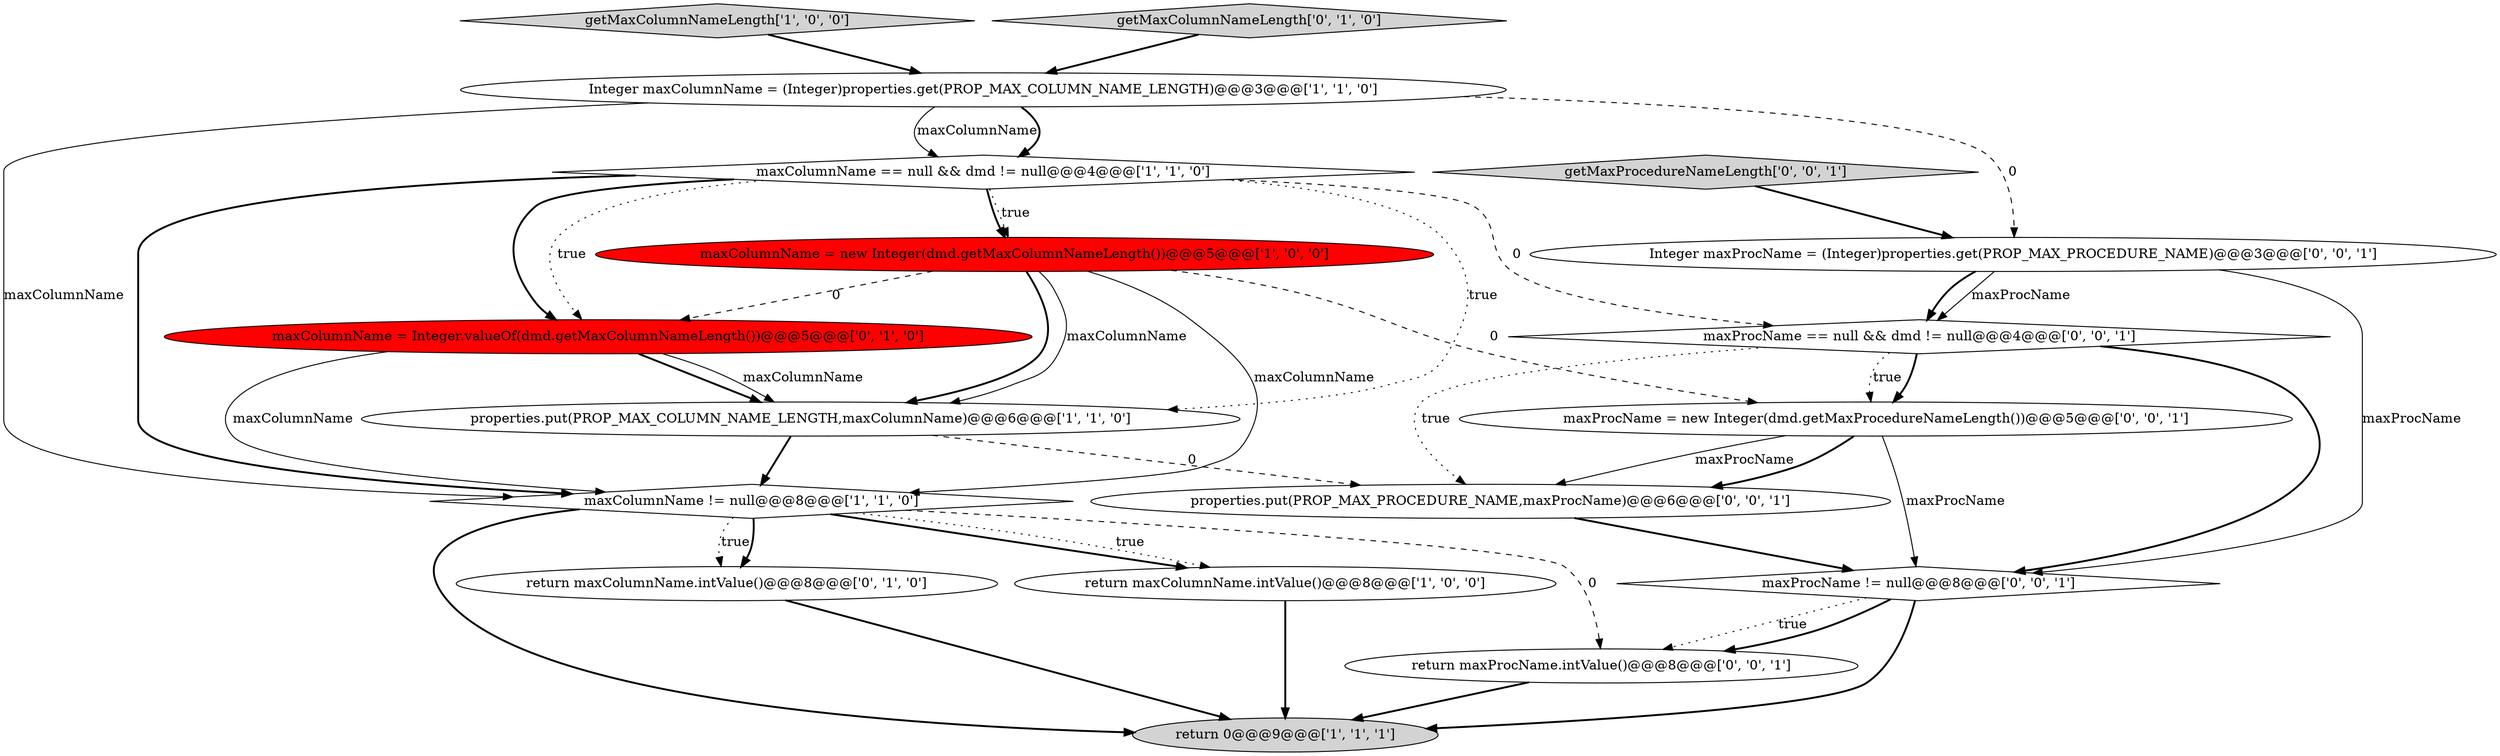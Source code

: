 digraph {
13 [style = filled, label = "maxProcName = new Integer(dmd.getMaxProcedureNameLength())@@@5@@@['0', '0', '1']", fillcolor = white, shape = ellipse image = "AAA0AAABBB3BBB"];
6 [style = filled, label = "maxColumnName = new Integer(dmd.getMaxColumnNameLength())@@@5@@@['1', '0', '0']", fillcolor = red, shape = ellipse image = "AAA1AAABBB1BBB"];
14 [style = filled, label = "properties.put(PROP_MAX_PROCEDURE_NAME,maxProcName)@@@6@@@['0', '0', '1']", fillcolor = white, shape = ellipse image = "AAA0AAABBB3BBB"];
1 [style = filled, label = "maxColumnName == null && dmd != null@@@4@@@['1', '1', '0']", fillcolor = white, shape = diamond image = "AAA0AAABBB1BBB"];
4 [style = filled, label = "properties.put(PROP_MAX_COLUMN_NAME_LENGTH,maxColumnName)@@@6@@@['1', '1', '0']", fillcolor = white, shape = ellipse image = "AAA0AAABBB1BBB"];
5 [style = filled, label = "return 0@@@9@@@['1', '1', '1']", fillcolor = lightgray, shape = ellipse image = "AAA0AAABBB1BBB"];
15 [style = filled, label = "Integer maxProcName = (Integer)properties.get(PROP_MAX_PROCEDURE_NAME)@@@3@@@['0', '0', '1']", fillcolor = white, shape = ellipse image = "AAA0AAABBB3BBB"];
16 [style = filled, label = "maxProcName == null && dmd != null@@@4@@@['0', '0', '1']", fillcolor = white, shape = diamond image = "AAA0AAABBB3BBB"];
2 [style = filled, label = "getMaxColumnNameLength['1', '0', '0']", fillcolor = lightgray, shape = diamond image = "AAA0AAABBB1BBB"];
17 [style = filled, label = "return maxProcName.intValue()@@@8@@@['0', '0', '1']", fillcolor = white, shape = ellipse image = "AAA0AAABBB3BBB"];
8 [style = filled, label = "maxColumnName = Integer.valueOf(dmd.getMaxColumnNameLength())@@@5@@@['0', '1', '0']", fillcolor = red, shape = ellipse image = "AAA1AAABBB2BBB"];
9 [style = filled, label = "getMaxColumnNameLength['0', '1', '0']", fillcolor = lightgray, shape = diamond image = "AAA0AAABBB2BBB"];
10 [style = filled, label = "return maxColumnName.intValue()@@@8@@@['0', '1', '0']", fillcolor = white, shape = ellipse image = "AAA0AAABBB2BBB"];
11 [style = filled, label = "getMaxProcedureNameLength['0', '0', '1']", fillcolor = lightgray, shape = diamond image = "AAA0AAABBB3BBB"];
3 [style = filled, label = "return maxColumnName.intValue()@@@8@@@['1', '0', '0']", fillcolor = white, shape = ellipse image = "AAA0AAABBB1BBB"];
7 [style = filled, label = "maxColumnName != null@@@8@@@['1', '1', '0']", fillcolor = white, shape = diamond image = "AAA0AAABBB1BBB"];
0 [style = filled, label = "Integer maxColumnName = (Integer)properties.get(PROP_MAX_COLUMN_NAME_LENGTH)@@@3@@@['1', '1', '0']", fillcolor = white, shape = ellipse image = "AAA0AAABBB1BBB"];
12 [style = filled, label = "maxProcName != null@@@8@@@['0', '0', '1']", fillcolor = white, shape = diamond image = "AAA0AAABBB3BBB"];
17->5 [style = bold, label=""];
16->13 [style = bold, label=""];
12->17 [style = dotted, label="true"];
15->12 [style = solid, label="maxProcName"];
6->8 [style = dashed, label="0"];
1->8 [style = bold, label=""];
7->10 [style = dotted, label="true"];
9->0 [style = bold, label=""];
12->5 [style = bold, label=""];
16->13 [style = dotted, label="true"];
8->7 [style = solid, label="maxColumnName"];
7->10 [style = bold, label=""];
7->17 [style = dashed, label="0"];
12->17 [style = bold, label=""];
0->15 [style = dashed, label="0"];
1->4 [style = dotted, label="true"];
15->16 [style = bold, label=""];
1->7 [style = bold, label=""];
7->3 [style = bold, label=""];
4->7 [style = bold, label=""];
11->15 [style = bold, label=""];
6->4 [style = bold, label=""];
7->5 [style = bold, label=""];
3->5 [style = bold, label=""];
1->6 [style = bold, label=""];
2->0 [style = bold, label=""];
0->1 [style = solid, label="maxColumnName"];
10->5 [style = bold, label=""];
6->13 [style = dashed, label="0"];
7->3 [style = dotted, label="true"];
1->16 [style = dashed, label="0"];
0->1 [style = bold, label=""];
14->12 [style = bold, label=""];
16->14 [style = dotted, label="true"];
1->8 [style = dotted, label="true"];
0->7 [style = solid, label="maxColumnName"];
1->6 [style = dotted, label="true"];
4->14 [style = dashed, label="0"];
6->4 [style = solid, label="maxColumnName"];
8->4 [style = bold, label=""];
13->14 [style = solid, label="maxProcName"];
13->12 [style = solid, label="maxProcName"];
8->4 [style = solid, label="maxColumnName"];
16->12 [style = bold, label=""];
13->14 [style = bold, label=""];
15->16 [style = solid, label="maxProcName"];
6->7 [style = solid, label="maxColumnName"];
}
